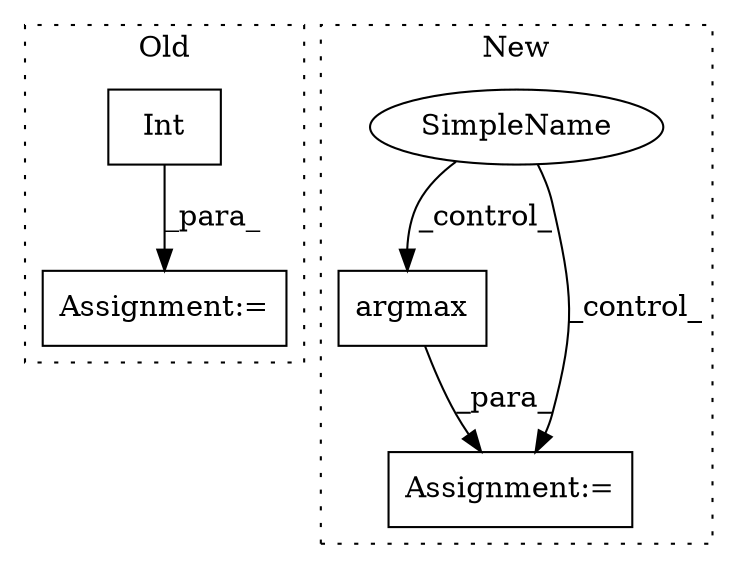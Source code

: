 digraph G {
subgraph cluster0 {
1 [label="Int" a="32" s="1471,1484" l="4,1" shape="box"];
4 [label="Assignment:=" a="7" s="1434" l="1" shape="box"];
label = "Old";
style="dotted";
}
subgraph cluster1 {
2 [label="argmax" a="32" s="942,960" l="7,1" shape="box"];
3 [label="Assignment:=" a="7" s="935" l="1" shape="box"];
5 [label="SimpleName" a="42" s="" l="" shape="ellipse"];
label = "New";
style="dotted";
}
1 -> 4 [label="_para_"];
2 -> 3 [label="_para_"];
5 -> 2 [label="_control_"];
5 -> 3 [label="_control_"];
}